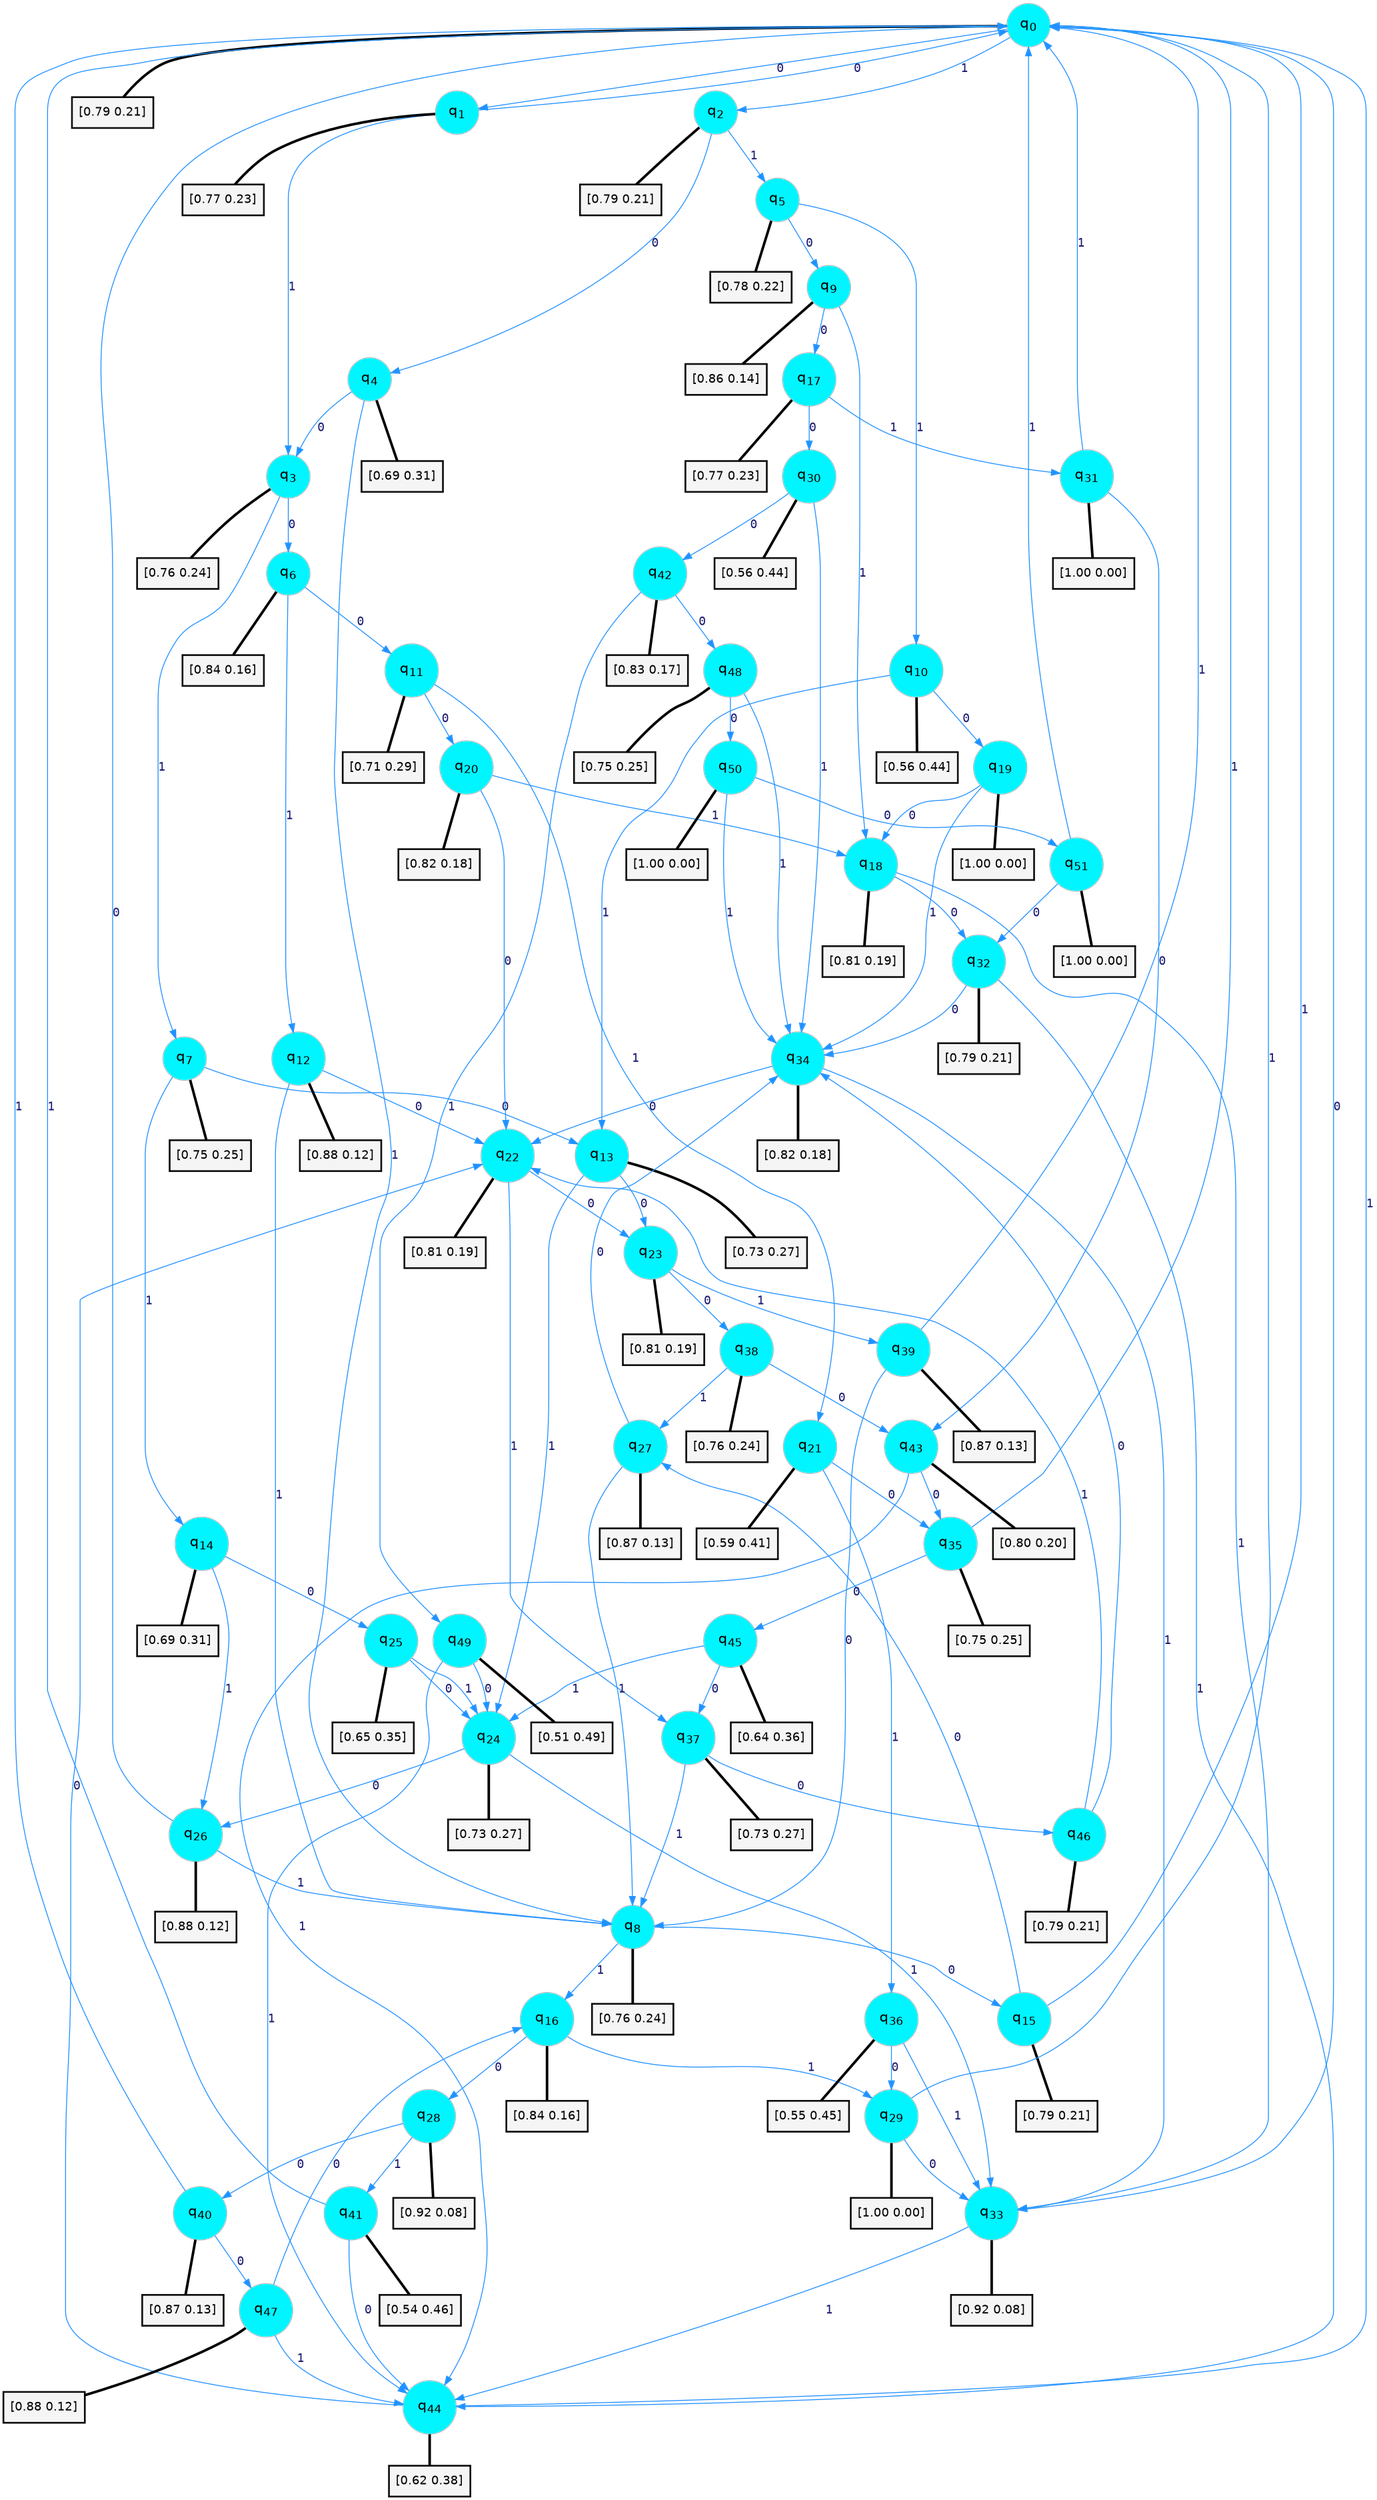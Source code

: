 digraph G {
graph [
bgcolor=transparent, dpi=300, rankdir=TD, size="40,25"];
node [
color=gray, fillcolor=turquoise1, fontcolor=black, fontname=Helvetica, fontsize=16, fontweight=bold, shape=circle, style=filled];
edge [
arrowsize=1, color=dodgerblue1, fontcolor=midnightblue, fontname=courier, fontweight=bold, penwidth=1, style=solid, weight=20];
0[label=<q<SUB>0</SUB>>];
1[label=<q<SUB>1</SUB>>];
2[label=<q<SUB>2</SUB>>];
3[label=<q<SUB>3</SUB>>];
4[label=<q<SUB>4</SUB>>];
5[label=<q<SUB>5</SUB>>];
6[label=<q<SUB>6</SUB>>];
7[label=<q<SUB>7</SUB>>];
8[label=<q<SUB>8</SUB>>];
9[label=<q<SUB>9</SUB>>];
10[label=<q<SUB>10</SUB>>];
11[label=<q<SUB>11</SUB>>];
12[label=<q<SUB>12</SUB>>];
13[label=<q<SUB>13</SUB>>];
14[label=<q<SUB>14</SUB>>];
15[label=<q<SUB>15</SUB>>];
16[label=<q<SUB>16</SUB>>];
17[label=<q<SUB>17</SUB>>];
18[label=<q<SUB>18</SUB>>];
19[label=<q<SUB>19</SUB>>];
20[label=<q<SUB>20</SUB>>];
21[label=<q<SUB>21</SUB>>];
22[label=<q<SUB>22</SUB>>];
23[label=<q<SUB>23</SUB>>];
24[label=<q<SUB>24</SUB>>];
25[label=<q<SUB>25</SUB>>];
26[label=<q<SUB>26</SUB>>];
27[label=<q<SUB>27</SUB>>];
28[label=<q<SUB>28</SUB>>];
29[label=<q<SUB>29</SUB>>];
30[label=<q<SUB>30</SUB>>];
31[label=<q<SUB>31</SUB>>];
32[label=<q<SUB>32</SUB>>];
33[label=<q<SUB>33</SUB>>];
34[label=<q<SUB>34</SUB>>];
35[label=<q<SUB>35</SUB>>];
36[label=<q<SUB>36</SUB>>];
37[label=<q<SUB>37</SUB>>];
38[label=<q<SUB>38</SUB>>];
39[label=<q<SUB>39</SUB>>];
40[label=<q<SUB>40</SUB>>];
41[label=<q<SUB>41</SUB>>];
42[label=<q<SUB>42</SUB>>];
43[label=<q<SUB>43</SUB>>];
44[label=<q<SUB>44</SUB>>];
45[label=<q<SUB>45</SUB>>];
46[label=<q<SUB>46</SUB>>];
47[label=<q<SUB>47</SUB>>];
48[label=<q<SUB>48</SUB>>];
49[label=<q<SUB>49</SUB>>];
50[label=<q<SUB>50</SUB>>];
51[label=<q<SUB>51</SUB>>];
52[label="[0.79 0.21]", shape=box,fontcolor=black, fontname=Helvetica, fontsize=14, penwidth=2, fillcolor=whitesmoke,color=black];
53[label="[0.77 0.23]", shape=box,fontcolor=black, fontname=Helvetica, fontsize=14, penwidth=2, fillcolor=whitesmoke,color=black];
54[label="[0.79 0.21]", shape=box,fontcolor=black, fontname=Helvetica, fontsize=14, penwidth=2, fillcolor=whitesmoke,color=black];
55[label="[0.76 0.24]", shape=box,fontcolor=black, fontname=Helvetica, fontsize=14, penwidth=2, fillcolor=whitesmoke,color=black];
56[label="[0.69 0.31]", shape=box,fontcolor=black, fontname=Helvetica, fontsize=14, penwidth=2, fillcolor=whitesmoke,color=black];
57[label="[0.78 0.22]", shape=box,fontcolor=black, fontname=Helvetica, fontsize=14, penwidth=2, fillcolor=whitesmoke,color=black];
58[label="[0.84 0.16]", shape=box,fontcolor=black, fontname=Helvetica, fontsize=14, penwidth=2, fillcolor=whitesmoke,color=black];
59[label="[0.75 0.25]", shape=box,fontcolor=black, fontname=Helvetica, fontsize=14, penwidth=2, fillcolor=whitesmoke,color=black];
60[label="[0.76 0.24]", shape=box,fontcolor=black, fontname=Helvetica, fontsize=14, penwidth=2, fillcolor=whitesmoke,color=black];
61[label="[0.86 0.14]", shape=box,fontcolor=black, fontname=Helvetica, fontsize=14, penwidth=2, fillcolor=whitesmoke,color=black];
62[label="[0.56 0.44]", shape=box,fontcolor=black, fontname=Helvetica, fontsize=14, penwidth=2, fillcolor=whitesmoke,color=black];
63[label="[0.71 0.29]", shape=box,fontcolor=black, fontname=Helvetica, fontsize=14, penwidth=2, fillcolor=whitesmoke,color=black];
64[label="[0.88 0.12]", shape=box,fontcolor=black, fontname=Helvetica, fontsize=14, penwidth=2, fillcolor=whitesmoke,color=black];
65[label="[0.73 0.27]", shape=box,fontcolor=black, fontname=Helvetica, fontsize=14, penwidth=2, fillcolor=whitesmoke,color=black];
66[label="[0.69 0.31]", shape=box,fontcolor=black, fontname=Helvetica, fontsize=14, penwidth=2, fillcolor=whitesmoke,color=black];
67[label="[0.79 0.21]", shape=box,fontcolor=black, fontname=Helvetica, fontsize=14, penwidth=2, fillcolor=whitesmoke,color=black];
68[label="[0.84 0.16]", shape=box,fontcolor=black, fontname=Helvetica, fontsize=14, penwidth=2, fillcolor=whitesmoke,color=black];
69[label="[0.77 0.23]", shape=box,fontcolor=black, fontname=Helvetica, fontsize=14, penwidth=2, fillcolor=whitesmoke,color=black];
70[label="[0.81 0.19]", shape=box,fontcolor=black, fontname=Helvetica, fontsize=14, penwidth=2, fillcolor=whitesmoke,color=black];
71[label="[1.00 0.00]", shape=box,fontcolor=black, fontname=Helvetica, fontsize=14, penwidth=2, fillcolor=whitesmoke,color=black];
72[label="[0.82 0.18]", shape=box,fontcolor=black, fontname=Helvetica, fontsize=14, penwidth=2, fillcolor=whitesmoke,color=black];
73[label="[0.59 0.41]", shape=box,fontcolor=black, fontname=Helvetica, fontsize=14, penwidth=2, fillcolor=whitesmoke,color=black];
74[label="[0.81 0.19]", shape=box,fontcolor=black, fontname=Helvetica, fontsize=14, penwidth=2, fillcolor=whitesmoke,color=black];
75[label="[0.81 0.19]", shape=box,fontcolor=black, fontname=Helvetica, fontsize=14, penwidth=2, fillcolor=whitesmoke,color=black];
76[label="[0.73 0.27]", shape=box,fontcolor=black, fontname=Helvetica, fontsize=14, penwidth=2, fillcolor=whitesmoke,color=black];
77[label="[0.65 0.35]", shape=box,fontcolor=black, fontname=Helvetica, fontsize=14, penwidth=2, fillcolor=whitesmoke,color=black];
78[label="[0.88 0.12]", shape=box,fontcolor=black, fontname=Helvetica, fontsize=14, penwidth=2, fillcolor=whitesmoke,color=black];
79[label="[0.87 0.13]", shape=box,fontcolor=black, fontname=Helvetica, fontsize=14, penwidth=2, fillcolor=whitesmoke,color=black];
80[label="[0.92 0.08]", shape=box,fontcolor=black, fontname=Helvetica, fontsize=14, penwidth=2, fillcolor=whitesmoke,color=black];
81[label="[1.00 0.00]", shape=box,fontcolor=black, fontname=Helvetica, fontsize=14, penwidth=2, fillcolor=whitesmoke,color=black];
82[label="[0.56 0.44]", shape=box,fontcolor=black, fontname=Helvetica, fontsize=14, penwidth=2, fillcolor=whitesmoke,color=black];
83[label="[1.00 0.00]", shape=box,fontcolor=black, fontname=Helvetica, fontsize=14, penwidth=2, fillcolor=whitesmoke,color=black];
84[label="[0.79 0.21]", shape=box,fontcolor=black, fontname=Helvetica, fontsize=14, penwidth=2, fillcolor=whitesmoke,color=black];
85[label="[0.92 0.08]", shape=box,fontcolor=black, fontname=Helvetica, fontsize=14, penwidth=2, fillcolor=whitesmoke,color=black];
86[label="[0.82 0.18]", shape=box,fontcolor=black, fontname=Helvetica, fontsize=14, penwidth=2, fillcolor=whitesmoke,color=black];
87[label="[0.75 0.25]", shape=box,fontcolor=black, fontname=Helvetica, fontsize=14, penwidth=2, fillcolor=whitesmoke,color=black];
88[label="[0.55 0.45]", shape=box,fontcolor=black, fontname=Helvetica, fontsize=14, penwidth=2, fillcolor=whitesmoke,color=black];
89[label="[0.73 0.27]", shape=box,fontcolor=black, fontname=Helvetica, fontsize=14, penwidth=2, fillcolor=whitesmoke,color=black];
90[label="[0.76 0.24]", shape=box,fontcolor=black, fontname=Helvetica, fontsize=14, penwidth=2, fillcolor=whitesmoke,color=black];
91[label="[0.87 0.13]", shape=box,fontcolor=black, fontname=Helvetica, fontsize=14, penwidth=2, fillcolor=whitesmoke,color=black];
92[label="[0.87 0.13]", shape=box,fontcolor=black, fontname=Helvetica, fontsize=14, penwidth=2, fillcolor=whitesmoke,color=black];
93[label="[0.54 0.46]", shape=box,fontcolor=black, fontname=Helvetica, fontsize=14, penwidth=2, fillcolor=whitesmoke,color=black];
94[label="[0.83 0.17]", shape=box,fontcolor=black, fontname=Helvetica, fontsize=14, penwidth=2, fillcolor=whitesmoke,color=black];
95[label="[0.80 0.20]", shape=box,fontcolor=black, fontname=Helvetica, fontsize=14, penwidth=2, fillcolor=whitesmoke,color=black];
96[label="[0.62 0.38]", shape=box,fontcolor=black, fontname=Helvetica, fontsize=14, penwidth=2, fillcolor=whitesmoke,color=black];
97[label="[0.64 0.36]", shape=box,fontcolor=black, fontname=Helvetica, fontsize=14, penwidth=2, fillcolor=whitesmoke,color=black];
98[label="[0.79 0.21]", shape=box,fontcolor=black, fontname=Helvetica, fontsize=14, penwidth=2, fillcolor=whitesmoke,color=black];
99[label="[0.88 0.12]", shape=box,fontcolor=black, fontname=Helvetica, fontsize=14, penwidth=2, fillcolor=whitesmoke,color=black];
100[label="[0.75 0.25]", shape=box,fontcolor=black, fontname=Helvetica, fontsize=14, penwidth=2, fillcolor=whitesmoke,color=black];
101[label="[0.51 0.49]", shape=box,fontcolor=black, fontname=Helvetica, fontsize=14, penwidth=2, fillcolor=whitesmoke,color=black];
102[label="[1.00 0.00]", shape=box,fontcolor=black, fontname=Helvetica, fontsize=14, penwidth=2, fillcolor=whitesmoke,color=black];
103[label="[1.00 0.00]", shape=box,fontcolor=black, fontname=Helvetica, fontsize=14, penwidth=2, fillcolor=whitesmoke,color=black];
0->1 [label=0];
0->2 [label=1];
0->52 [arrowhead=none, penwidth=3,color=black];
1->0 [label=0];
1->3 [label=1];
1->53 [arrowhead=none, penwidth=3,color=black];
2->4 [label=0];
2->5 [label=1];
2->54 [arrowhead=none, penwidth=3,color=black];
3->6 [label=0];
3->7 [label=1];
3->55 [arrowhead=none, penwidth=3,color=black];
4->3 [label=0];
4->8 [label=1];
4->56 [arrowhead=none, penwidth=3,color=black];
5->9 [label=0];
5->10 [label=1];
5->57 [arrowhead=none, penwidth=3,color=black];
6->11 [label=0];
6->12 [label=1];
6->58 [arrowhead=none, penwidth=3,color=black];
7->13 [label=0];
7->14 [label=1];
7->59 [arrowhead=none, penwidth=3,color=black];
8->15 [label=0];
8->16 [label=1];
8->60 [arrowhead=none, penwidth=3,color=black];
9->17 [label=0];
9->18 [label=1];
9->61 [arrowhead=none, penwidth=3,color=black];
10->19 [label=0];
10->13 [label=1];
10->62 [arrowhead=none, penwidth=3,color=black];
11->20 [label=0];
11->21 [label=1];
11->63 [arrowhead=none, penwidth=3,color=black];
12->22 [label=0];
12->8 [label=1];
12->64 [arrowhead=none, penwidth=3,color=black];
13->23 [label=0];
13->24 [label=1];
13->65 [arrowhead=none, penwidth=3,color=black];
14->25 [label=0];
14->26 [label=1];
14->66 [arrowhead=none, penwidth=3,color=black];
15->27 [label=0];
15->0 [label=1];
15->67 [arrowhead=none, penwidth=3,color=black];
16->28 [label=0];
16->29 [label=1];
16->68 [arrowhead=none, penwidth=3,color=black];
17->30 [label=0];
17->31 [label=1];
17->69 [arrowhead=none, penwidth=3,color=black];
18->32 [label=0];
18->33 [label=1];
18->70 [arrowhead=none, penwidth=3,color=black];
19->18 [label=0];
19->34 [label=1];
19->71 [arrowhead=none, penwidth=3,color=black];
20->22 [label=0];
20->18 [label=1];
20->72 [arrowhead=none, penwidth=3,color=black];
21->35 [label=0];
21->36 [label=1];
21->73 [arrowhead=none, penwidth=3,color=black];
22->23 [label=0];
22->37 [label=1];
22->74 [arrowhead=none, penwidth=3,color=black];
23->38 [label=0];
23->39 [label=1];
23->75 [arrowhead=none, penwidth=3,color=black];
24->26 [label=0];
24->33 [label=1];
24->76 [arrowhead=none, penwidth=3,color=black];
25->24 [label=0];
25->24 [label=1];
25->77 [arrowhead=none, penwidth=3,color=black];
26->0 [label=0];
26->8 [label=1];
26->78 [arrowhead=none, penwidth=3,color=black];
27->34 [label=0];
27->8 [label=1];
27->79 [arrowhead=none, penwidth=3,color=black];
28->40 [label=0];
28->41 [label=1];
28->80 [arrowhead=none, penwidth=3,color=black];
29->33 [label=0];
29->0 [label=1];
29->81 [arrowhead=none, penwidth=3,color=black];
30->42 [label=0];
30->34 [label=1];
30->82 [arrowhead=none, penwidth=3,color=black];
31->43 [label=0];
31->0 [label=1];
31->83 [arrowhead=none, penwidth=3,color=black];
32->34 [label=0];
32->44 [label=1];
32->84 [arrowhead=none, penwidth=3,color=black];
33->0 [label=0];
33->44 [label=1];
33->85 [arrowhead=none, penwidth=3,color=black];
34->22 [label=0];
34->33 [label=1];
34->86 [arrowhead=none, penwidth=3,color=black];
35->45 [label=0];
35->0 [label=1];
35->87 [arrowhead=none, penwidth=3,color=black];
36->29 [label=0];
36->33 [label=1];
36->88 [arrowhead=none, penwidth=3,color=black];
37->46 [label=0];
37->8 [label=1];
37->89 [arrowhead=none, penwidth=3,color=black];
38->43 [label=0];
38->27 [label=1];
38->90 [arrowhead=none, penwidth=3,color=black];
39->8 [label=0];
39->0 [label=1];
39->91 [arrowhead=none, penwidth=3,color=black];
40->47 [label=0];
40->0 [label=1];
40->92 [arrowhead=none, penwidth=3,color=black];
41->44 [label=0];
41->0 [label=1];
41->93 [arrowhead=none, penwidth=3,color=black];
42->48 [label=0];
42->49 [label=1];
42->94 [arrowhead=none, penwidth=3,color=black];
43->35 [label=0];
43->44 [label=1];
43->95 [arrowhead=none, penwidth=3,color=black];
44->22 [label=0];
44->0 [label=1];
44->96 [arrowhead=none, penwidth=3,color=black];
45->37 [label=0];
45->24 [label=1];
45->97 [arrowhead=none, penwidth=3,color=black];
46->34 [label=0];
46->22 [label=1];
46->98 [arrowhead=none, penwidth=3,color=black];
47->16 [label=0];
47->44 [label=1];
47->99 [arrowhead=none, penwidth=3,color=black];
48->50 [label=0];
48->34 [label=1];
48->100 [arrowhead=none, penwidth=3,color=black];
49->24 [label=0];
49->44 [label=1];
49->101 [arrowhead=none, penwidth=3,color=black];
50->51 [label=0];
50->34 [label=1];
50->102 [arrowhead=none, penwidth=3,color=black];
51->32 [label=0];
51->0 [label=1];
51->103 [arrowhead=none, penwidth=3,color=black];
}
